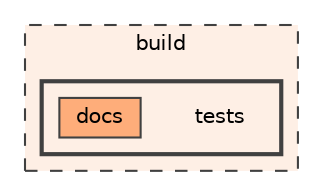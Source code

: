 digraph "build/tests"
{
 // LATEX_PDF_SIZE
  bgcolor="transparent";
  edge [fontname=Helvetica,fontsize=10,labelfontname=Helvetica,labelfontsize=10];
  node [fontname=Helvetica,fontsize=10,shape=box,height=0.2,width=0.4];
  compound=true
  subgraph clusterdir_4fef79e7177ba769987a8da36c892c5f {
    graph [ bgcolor="#feefe5", pencolor="grey25", label="build", fontname=Helvetica,fontsize=10 style="filled,dashed", URL="dir_4fef79e7177ba769987a8da36c892c5f.html",tooltip=""]
  subgraph clusterdir_a30fd5000947d323a9f363d528741348 {
    graph [ bgcolor="#feefe5", pencolor="grey25", label="", fontname=Helvetica,fontsize=10 style="filled,bold", URL="dir_a30fd5000947d323a9f363d528741348.html",tooltip=""]
    dir_a30fd5000947d323a9f363d528741348 [shape=plaintext, label="tests"];
  dir_bb4f3a6471ce1c18f2c3b85a2d3078b7 [label="docs", fillcolor="#fead7a", color="grey25", style="filled", URL="dir_bb4f3a6471ce1c18f2c3b85a2d3078b7.html",tooltip=""];
  }
  }
}
